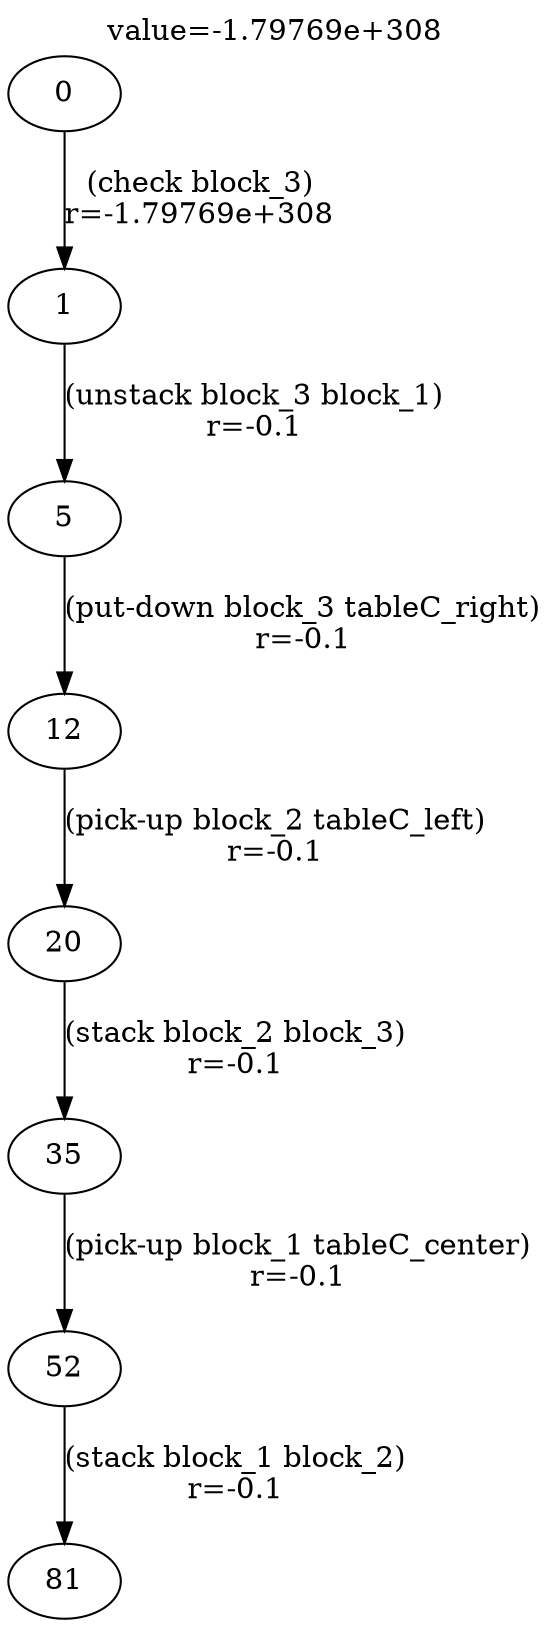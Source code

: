 digraph g{
label="value=-1.79769e+308"
labelloc=top
0->1 [ label="(check block_3)
r=-1.79769e+308" ];
1->5 [ label="(unstack block_3 block_1)
r=-0.1" ];
5->12 [ label="(put-down block_3 tableC_right)
r=-0.1" ];
12->20 [ label="(pick-up block_2 tableC_left)
r=-0.1" ];
20->35 [ label="(stack block_2 block_3)
r=-0.1" ];
35->52 [ label="(pick-up block_1 tableC_center)
r=-0.1" ];
52->81 [ label="(stack block_1 block_2)
r=-0.1" ];
}
